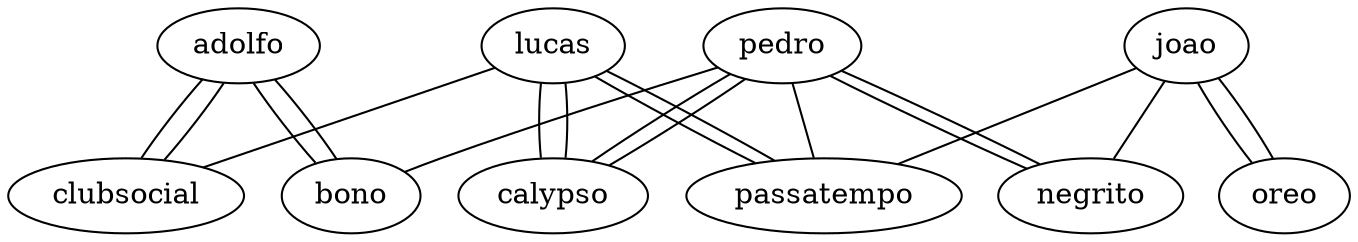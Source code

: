 graph recomendacoes {
	adolfo -- bono;
	adolfo -- bono;
	adolfo -- clubsocial;
	adolfo -- clubsocial;
	lucas -- clubsocial;
	lucas -- passatempo;
	lucas -- passatempo;
	lucas -- calypso;
	lucas -- calypso;
	pedro -- bono;
	pedro -- passatempo;
	pedro -- calypso;
	pedro -- calypso;
	pedro -- negrito;
	pedro -- negrito;
	joao -- passatempo;
	joao -- negrito;
	joao -- oreo;
	joao -- oreo;
}
